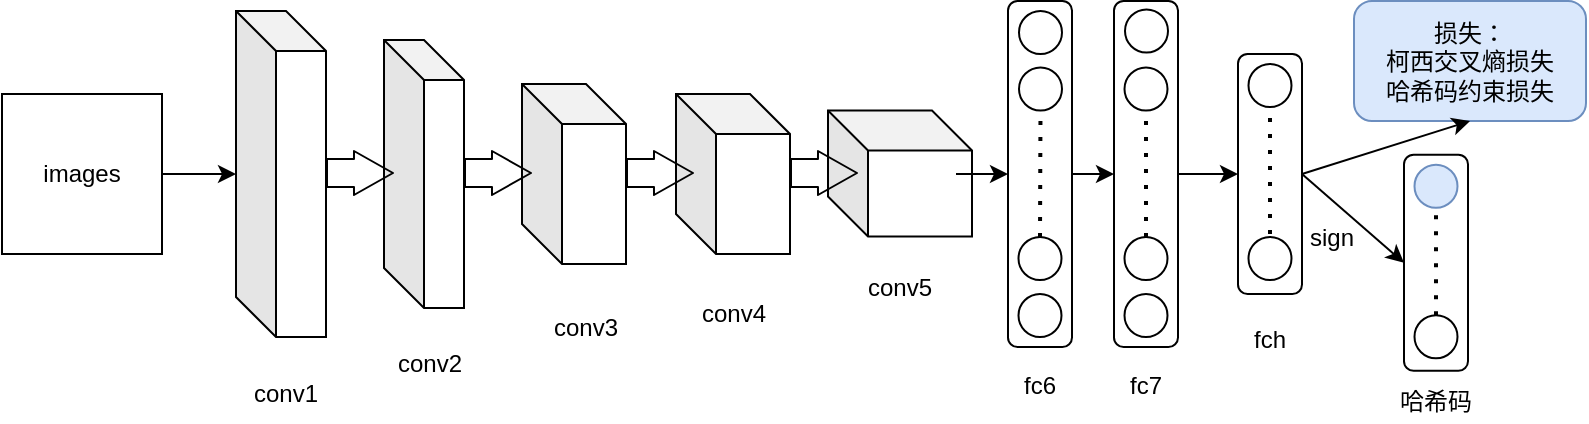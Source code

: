 <mxfile version="14.6.9" type="github">
  <diagram id="HBIsmfsJWA4zhFUqbbgt" name="Page-1">
    <mxGraphModel dx="942" dy="624" grid="0" gridSize="10" guides="1" tooltips="1" connect="1" arrows="1" fold="1" page="1" pageScale="1" pageWidth="827" pageHeight="1169" math="0" shadow="0">
      <root>
        <mxCell id="0" />
        <mxCell id="1" parent="0" />
        <mxCell id="NSWClLgl1WzTpq_IJOki-1" value="" style="shape=cube;whiteSpace=wrap;html=1;boundedLbl=1;backgroundOutline=1;darkOpacity=0.05;darkOpacity2=0.1;flipH=0;flipV=0;" vertex="1" parent="1">
          <mxGeometry x="137" y="213.5" width="45" height="163" as="geometry" />
        </mxCell>
        <mxCell id="NSWClLgl1WzTpq_IJOki-2" value="images" style="whiteSpace=wrap;html=1;aspect=fixed;" vertex="1" parent="1">
          <mxGeometry x="20" y="255" width="80" height="80" as="geometry" />
        </mxCell>
        <mxCell id="NSWClLgl1WzTpq_IJOki-3" value="" style="endArrow=classic;html=1;" edge="1" parent="1" source="NSWClLgl1WzTpq_IJOki-2" target="NSWClLgl1WzTpq_IJOki-1">
          <mxGeometry width="50" height="50" relative="1" as="geometry">
            <mxPoint x="110" y="350" as="sourcePoint" />
            <mxPoint x="160" y="300" as="targetPoint" />
          </mxGeometry>
        </mxCell>
        <mxCell id="NSWClLgl1WzTpq_IJOki-4" value="" style="shape=cube;whiteSpace=wrap;html=1;boundedLbl=1;backgroundOutline=1;darkOpacity=0.05;darkOpacity2=0.1;" vertex="1" parent="1">
          <mxGeometry x="211" y="228" width="40" height="134" as="geometry" />
        </mxCell>
        <mxCell id="NSWClLgl1WzTpq_IJOki-5" value="" style="shape=cube;whiteSpace=wrap;html=1;boundedLbl=1;backgroundOutline=1;darkOpacity=0.05;darkOpacity2=0.1;" vertex="1" parent="1">
          <mxGeometry x="280" y="250" width="52" height="90" as="geometry" />
        </mxCell>
        <mxCell id="NSWClLgl1WzTpq_IJOki-6" value="" style="shape=cube;whiteSpace=wrap;html=1;boundedLbl=1;backgroundOutline=1;darkOpacity=0.05;darkOpacity2=0.1;" vertex="1" parent="1">
          <mxGeometry x="357" y="255" width="57" height="80" as="geometry" />
        </mxCell>
        <mxCell id="NSWClLgl1WzTpq_IJOki-7" value="" style="shape=cube;whiteSpace=wrap;html=1;boundedLbl=1;backgroundOutline=1;darkOpacity=0.05;darkOpacity2=0.1;" vertex="1" parent="1">
          <mxGeometry x="433" y="263.25" width="72" height="63" as="geometry" />
        </mxCell>
        <mxCell id="NSWClLgl1WzTpq_IJOki-8" value="" style="rounded=1;whiteSpace=wrap;html=1;" vertex="1" parent="1">
          <mxGeometry x="523" y="208.5" width="32" height="173" as="geometry" />
        </mxCell>
        <mxCell id="NSWClLgl1WzTpq_IJOki-9" value="" style="rounded=1;whiteSpace=wrap;html=1;" vertex="1" parent="1">
          <mxGeometry x="638" y="235" width="32" height="120" as="geometry" />
        </mxCell>
        <mxCell id="NSWClLgl1WzTpq_IJOki-10" value="" style="ellipse;whiteSpace=wrap;html=1;aspect=fixed;" vertex="1" parent="1">
          <mxGeometry x="528.5" y="213.5" width="21.5" height="21.5" as="geometry" />
        </mxCell>
        <mxCell id="NSWClLgl1WzTpq_IJOki-11" value="" style="ellipse;whiteSpace=wrap;html=1;aspect=fixed;" vertex="1" parent="1">
          <mxGeometry x="528.5" y="241.75" width="21.5" height="21.5" as="geometry" />
        </mxCell>
        <mxCell id="NSWClLgl1WzTpq_IJOki-12" value="" style="ellipse;whiteSpace=wrap;html=1;aspect=fixed;" vertex="1" parent="1">
          <mxGeometry x="528.25" y="355" width="21.5" height="21.5" as="geometry" />
        </mxCell>
        <mxCell id="NSWClLgl1WzTpq_IJOki-13" value="" style="ellipse;whiteSpace=wrap;html=1;aspect=fixed;" vertex="1" parent="1">
          <mxGeometry x="528.25" y="326.5" width="21.5" height="21.5" as="geometry" />
        </mxCell>
        <mxCell id="NSWClLgl1WzTpq_IJOki-14" value="" style="endArrow=none;dashed=1;html=1;dashPattern=1 3;strokeWidth=2;entryX=0.5;entryY=1;entryDx=0;entryDy=0;exitX=0.5;exitY=0;exitDx=0;exitDy=0;" edge="1" parent="1">
          <mxGeometry width="50" height="50" relative="1" as="geometry">
            <mxPoint x="582" y="312.25" as="sourcePoint" />
            <mxPoint x="582" y="253.25" as="targetPoint" />
          </mxGeometry>
        </mxCell>
        <mxCell id="NSWClLgl1WzTpq_IJOki-15" value="" style="rounded=1;whiteSpace=wrap;html=1;" vertex="1" parent="1">
          <mxGeometry x="576" y="208.5" width="32" height="173" as="geometry" />
        </mxCell>
        <mxCell id="NSWClLgl1WzTpq_IJOki-16" value="" style="ellipse;whiteSpace=wrap;html=1;aspect=fixed;" vertex="1" parent="1">
          <mxGeometry x="581.5" y="212.75" width="21.5" height="21.5" as="geometry" />
        </mxCell>
        <mxCell id="NSWClLgl1WzTpq_IJOki-17" value="" style="ellipse;whiteSpace=wrap;html=1;aspect=fixed;" vertex="1" parent="1">
          <mxGeometry x="581.25" y="241.75" width="21.5" height="21.5" as="geometry" />
        </mxCell>
        <mxCell id="NSWClLgl1WzTpq_IJOki-18" value="" style="ellipse;whiteSpace=wrap;html=1;aspect=fixed;" vertex="1" parent="1">
          <mxGeometry x="581.25" y="355" width="21.5" height="21.5" as="geometry" />
        </mxCell>
        <mxCell id="NSWClLgl1WzTpq_IJOki-19" value="" style="ellipse;whiteSpace=wrap;html=1;aspect=fixed;" vertex="1" parent="1">
          <mxGeometry x="581.25" y="326.5" width="21.5" height="21.5" as="geometry" />
        </mxCell>
        <mxCell id="NSWClLgl1WzTpq_IJOki-20" value="" style="endArrow=none;dashed=1;html=1;dashPattern=1 3;strokeWidth=2;entryX=0.5;entryY=1;entryDx=0;entryDy=0;exitX=0.5;exitY=0;exitDx=0;exitDy=0;" edge="1" parent="1" source="NSWClLgl1WzTpq_IJOki-13" target="NSWClLgl1WzTpq_IJOki-11">
          <mxGeometry width="50" height="50" relative="1" as="geometry">
            <mxPoint x="415" y="446" as="sourcePoint" />
            <mxPoint x="465" y="396" as="targetPoint" />
          </mxGeometry>
        </mxCell>
        <mxCell id="NSWClLgl1WzTpq_IJOki-21" value="" style="endArrow=none;dashed=1;html=1;dashPattern=1 3;strokeWidth=2;entryX=0.5;entryY=1;entryDx=0;entryDy=0;exitX=0.5;exitY=0;exitDx=0;exitDy=0;" edge="1" parent="1" source="NSWClLgl1WzTpq_IJOki-19" target="NSWClLgl1WzTpq_IJOki-17">
          <mxGeometry width="50" height="50" relative="1" as="geometry">
            <mxPoint x="419" y="434" as="sourcePoint" />
            <mxPoint x="469" y="384" as="targetPoint" />
          </mxGeometry>
        </mxCell>
        <mxCell id="NSWClLgl1WzTpq_IJOki-22" value="" style="endArrow=classic;html=1;exitX=1;exitY=0.5;exitDx=0;exitDy=0;entryX=0;entryY=0.5;entryDx=0;entryDy=0;" edge="1" parent="1" source="NSWClLgl1WzTpq_IJOki-8" target="NSWClLgl1WzTpq_IJOki-15">
          <mxGeometry width="50" height="50" relative="1" as="geometry">
            <mxPoint x="422" y="435" as="sourcePoint" />
            <mxPoint x="472" y="385" as="targetPoint" />
          </mxGeometry>
        </mxCell>
        <mxCell id="NSWClLgl1WzTpq_IJOki-23" value="" style="ellipse;whiteSpace=wrap;html=1;aspect=fixed;" vertex="1" parent="1">
          <mxGeometry x="643.25" y="240" width="21.5" height="21.5" as="geometry" />
        </mxCell>
        <mxCell id="NSWClLgl1WzTpq_IJOki-24" value="" style="ellipse;whiteSpace=wrap;html=1;aspect=fixed;" vertex="1" parent="1">
          <mxGeometry x="643.25" y="326.5" width="21.5" height="21.5" as="geometry" />
        </mxCell>
        <mxCell id="NSWClLgl1WzTpq_IJOki-25" value="" style="endArrow=none;dashed=1;html=1;dashPattern=1 3;strokeWidth=2;entryX=0.5;entryY=1;entryDx=0;entryDy=0;" edge="1" parent="1" target="NSWClLgl1WzTpq_IJOki-23">
          <mxGeometry width="50" height="50" relative="1" as="geometry">
            <mxPoint x="654" y="325" as="sourcePoint" />
            <mxPoint x="704" y="404" as="targetPoint" />
          </mxGeometry>
        </mxCell>
        <mxCell id="NSWClLgl1WzTpq_IJOki-26" value="" style="endArrow=classic;html=1;exitX=1;exitY=0.5;exitDx=0;exitDy=0;entryX=0;entryY=0.5;entryDx=0;entryDy=0;" edge="1" parent="1" source="NSWClLgl1WzTpq_IJOki-15" target="NSWClLgl1WzTpq_IJOki-9">
          <mxGeometry width="50" height="50" relative="1" as="geometry">
            <mxPoint x="629" y="467" as="sourcePoint" />
            <mxPoint x="679" y="417" as="targetPoint" />
          </mxGeometry>
        </mxCell>
        <mxCell id="NSWClLgl1WzTpq_IJOki-27" value="" style="shape=flexArrow;endArrow=classic;html=1;width=14;endSize=6.17;endWidth=7;" edge="1" parent="1">
          <mxGeometry width="50" height="50" relative="1" as="geometry">
            <mxPoint x="182" y="294.5" as="sourcePoint" />
            <mxPoint x="216" y="294.5" as="targetPoint" />
          </mxGeometry>
        </mxCell>
        <mxCell id="NSWClLgl1WzTpq_IJOki-28" value="" style="shape=flexArrow;endArrow=classic;html=1;width=14;endSize=6.17;endWidth=7;" edge="1" parent="1">
          <mxGeometry width="50" height="50" relative="1" as="geometry">
            <mxPoint x="251" y="294.5" as="sourcePoint" />
            <mxPoint x="285" y="294.5" as="targetPoint" />
          </mxGeometry>
        </mxCell>
        <mxCell id="NSWClLgl1WzTpq_IJOki-29" value="" style="shape=flexArrow;endArrow=classic;html=1;width=14;endSize=6.17;endWidth=7;" edge="1" parent="1">
          <mxGeometry width="50" height="50" relative="1" as="geometry">
            <mxPoint x="332" y="294.5" as="sourcePoint" />
            <mxPoint x="366" y="294.5" as="targetPoint" />
          </mxGeometry>
        </mxCell>
        <mxCell id="NSWClLgl1WzTpq_IJOki-30" value="" style="shape=flexArrow;endArrow=classic;html=1;width=14;endSize=6.17;endWidth=7;" edge="1" parent="1">
          <mxGeometry width="50" height="50" relative="1" as="geometry">
            <mxPoint x="414" y="294.5" as="sourcePoint" />
            <mxPoint x="448" y="294.5" as="targetPoint" />
          </mxGeometry>
        </mxCell>
        <mxCell id="NSWClLgl1WzTpq_IJOki-31" value="" style="endArrow=classic;html=1;entryX=0;entryY=0.5;entryDx=0;entryDy=0;" edge="1" parent="1" target="NSWClLgl1WzTpq_IJOki-8">
          <mxGeometry width="50" height="50" relative="1" as="geometry">
            <mxPoint x="497" y="295" as="sourcePoint" />
            <mxPoint x="497" y="391" as="targetPoint" />
          </mxGeometry>
        </mxCell>
        <mxCell id="NSWClLgl1WzTpq_IJOki-36" value="" style="rounded=1;whiteSpace=wrap;html=1;" vertex="1" parent="1">
          <mxGeometry x="721" y="285.38" width="32" height="108" as="geometry" />
        </mxCell>
        <mxCell id="NSWClLgl1WzTpq_IJOki-37" value="" style="ellipse;whiteSpace=wrap;html=1;aspect=fixed;fillColor=#dae8fc;strokeColor=#6c8ebf;" vertex="1" parent="1">
          <mxGeometry x="726.25" y="290.38" width="21.5" height="21.5" as="geometry" />
        </mxCell>
        <mxCell id="NSWClLgl1WzTpq_IJOki-38" value="" style="endArrow=none;dashed=1;html=1;dashPattern=1 3;strokeWidth=2;entryX=0.5;entryY=1;entryDx=0;entryDy=0;startArrow=none;exitX=0.5;exitY=0;exitDx=0;exitDy=0;" edge="1" parent="1" source="NSWClLgl1WzTpq_IJOki-44" target="NSWClLgl1WzTpq_IJOki-37">
          <mxGeometry width="50" height="50" relative="1" as="geometry">
            <mxPoint x="737" y="356.38" as="sourcePoint" />
            <mxPoint x="787" y="454.38" as="targetPoint" />
          </mxGeometry>
        </mxCell>
        <mxCell id="NSWClLgl1WzTpq_IJOki-39" value="conv1" style="text;html=1;strokeColor=none;fillColor=none;align=center;verticalAlign=middle;whiteSpace=wrap;rounded=0;" vertex="1" parent="1">
          <mxGeometry x="142" y="395" width="40" height="20" as="geometry" />
        </mxCell>
        <mxCell id="NSWClLgl1WzTpq_IJOki-40" value="conv2" style="text;html=1;strokeColor=none;fillColor=none;align=center;verticalAlign=middle;whiteSpace=wrap;rounded=0;" vertex="1" parent="1">
          <mxGeometry x="214" y="380" width="40" height="20" as="geometry" />
        </mxCell>
        <mxCell id="NSWClLgl1WzTpq_IJOki-41" value="conv3" style="text;html=1;strokeColor=none;fillColor=none;align=center;verticalAlign=middle;whiteSpace=wrap;rounded=0;" vertex="1" parent="1">
          <mxGeometry x="292" y="361.5" width="40" height="20" as="geometry" />
        </mxCell>
        <mxCell id="NSWClLgl1WzTpq_IJOki-42" value="conv4" style="text;html=1;strokeColor=none;fillColor=none;align=center;verticalAlign=middle;whiteSpace=wrap;rounded=0;" vertex="1" parent="1">
          <mxGeometry x="366" y="355" width="40" height="20" as="geometry" />
        </mxCell>
        <mxCell id="NSWClLgl1WzTpq_IJOki-43" value="conv5" style="text;html=1;strokeColor=none;fillColor=none;align=center;verticalAlign=middle;whiteSpace=wrap;rounded=0;" vertex="1" parent="1">
          <mxGeometry x="449" y="342" width="40" height="20" as="geometry" />
        </mxCell>
        <mxCell id="NSWClLgl1WzTpq_IJOki-44" value="" style="ellipse;whiteSpace=wrap;html=1;aspect=fixed;" vertex="1" parent="1">
          <mxGeometry x="726.25" y="365.63" width="21.5" height="21.5" as="geometry" />
        </mxCell>
        <mxCell id="NSWClLgl1WzTpq_IJOki-46" value="" style="endArrow=classic;html=1;exitX=1;exitY=0.5;exitDx=0;exitDy=0;entryX=0;entryY=0.5;entryDx=0;entryDy=0;" edge="1" parent="1" source="NSWClLgl1WzTpq_IJOki-9" target="NSWClLgl1WzTpq_IJOki-36">
          <mxGeometry width="50" height="50" relative="1" as="geometry">
            <mxPoint x="655" y="489" as="sourcePoint" />
            <mxPoint x="705" y="439" as="targetPoint" />
          </mxGeometry>
        </mxCell>
        <mxCell id="NSWClLgl1WzTpq_IJOki-47" value="fc6" style="text;html=1;strokeColor=none;fillColor=none;align=center;verticalAlign=middle;whiteSpace=wrap;rounded=0;" vertex="1" parent="1">
          <mxGeometry x="519" y="391" width="40" height="20" as="geometry" />
        </mxCell>
        <mxCell id="NSWClLgl1WzTpq_IJOki-48" value="fc7" style="text;html=1;strokeColor=none;fillColor=none;align=center;verticalAlign=middle;whiteSpace=wrap;rounded=0;" vertex="1" parent="1">
          <mxGeometry x="572" y="391" width="40" height="20" as="geometry" />
        </mxCell>
        <mxCell id="NSWClLgl1WzTpq_IJOki-49" value="fch" style="text;html=1;strokeColor=none;fillColor=none;align=center;verticalAlign=middle;whiteSpace=wrap;rounded=0;" vertex="1" parent="1">
          <mxGeometry x="634" y="368" width="40" height="20" as="geometry" />
        </mxCell>
        <mxCell id="NSWClLgl1WzTpq_IJOki-51" value="sign" style="text;html=1;strokeColor=none;fillColor=none;align=center;verticalAlign=middle;whiteSpace=wrap;rounded=0;" vertex="1" parent="1">
          <mxGeometry x="665" y="317" width="40" height="20" as="geometry" />
        </mxCell>
        <mxCell id="NSWClLgl1WzTpq_IJOki-52" value="哈希码" style="text;html=1;strokeColor=none;fillColor=none;align=center;verticalAlign=middle;whiteSpace=wrap;rounded=0;" vertex="1" parent="1">
          <mxGeometry x="717" y="398.63" width="40" height="20" as="geometry" />
        </mxCell>
        <mxCell id="NSWClLgl1WzTpq_IJOki-53" value="&lt;div&gt;&lt;span&gt;损失：&lt;/span&gt;&lt;/div&gt;&lt;div&gt;&lt;span&gt;柯西交叉熵损失&lt;/span&gt;&lt;/div&gt;&lt;div&gt;&lt;span&gt;哈希码约束损失&lt;/span&gt;&lt;/div&gt;" style="rounded=1;whiteSpace=wrap;html=1;align=center;fillColor=#dae8fc;strokeColor=#6c8ebf;" vertex="1" parent="1">
          <mxGeometry x="696" y="208.5" width="116" height="60" as="geometry" />
        </mxCell>
        <mxCell id="NSWClLgl1WzTpq_IJOki-56" value="" style="endArrow=classic;html=1;exitX=1;exitY=0.5;exitDx=0;exitDy=0;entryX=0.5;entryY=1;entryDx=0;entryDy=0;" edge="1" parent="1" source="NSWClLgl1WzTpq_IJOki-9" target="NSWClLgl1WzTpq_IJOki-53">
          <mxGeometry width="50" height="50" relative="1" as="geometry">
            <mxPoint x="632" y="546" as="sourcePoint" />
            <mxPoint x="682" y="496" as="targetPoint" />
          </mxGeometry>
        </mxCell>
      </root>
    </mxGraphModel>
  </diagram>
</mxfile>
